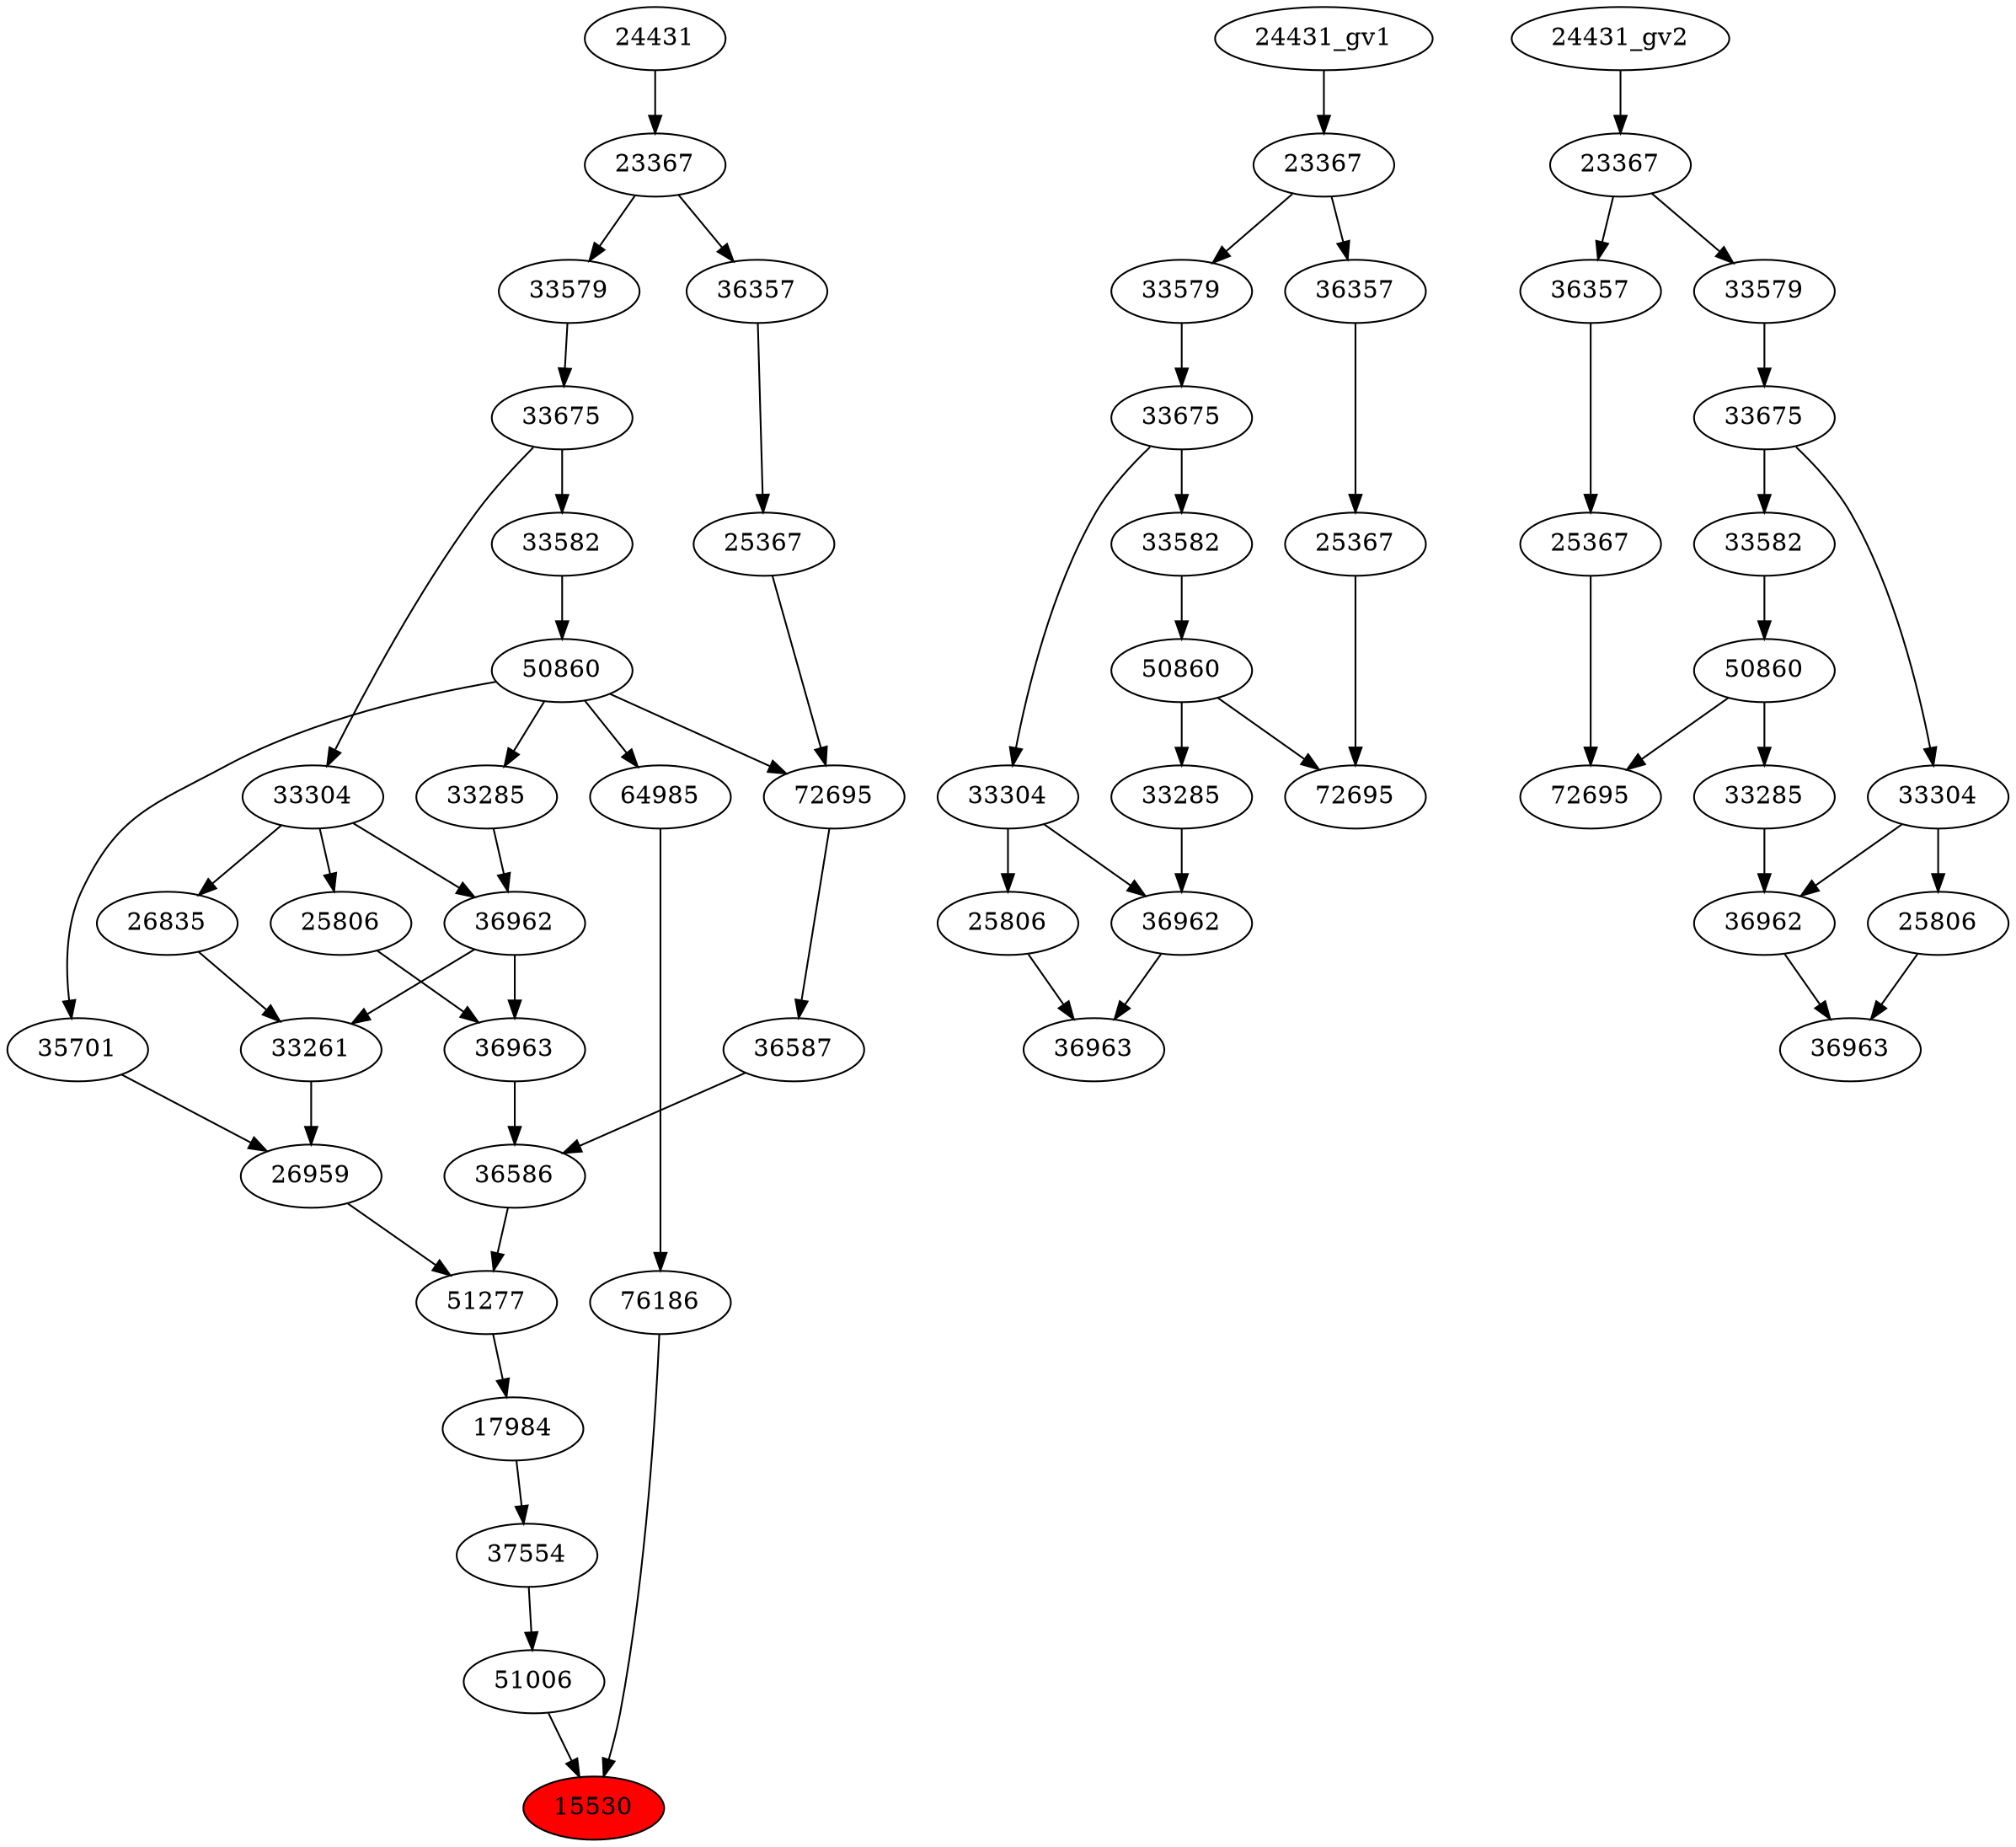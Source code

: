 strict digraph root {
	node [label="\N"];
	{
		node [fillcolor="",
			label="\N",
			style=""
		];
		15530		 [fillcolor=red,
			label=15530,
			style=filled];
		51006		 [label=51006];
		51006 -> 15530;
		76186		 [label=76186];
		76186 -> 15530;
		37554		 [label=37554];
		37554 -> 51006;
		64985		 [label=64985];
		64985 -> 76186;
		17984		 [label=17984];
		17984 -> 37554;
		50860		 [label=50860];
		50860 -> 64985;
		35701		 [label=35701];
		50860 -> 35701;
		72695		 [label=72695];
		50860 -> 72695;
		33285		 [label=33285];
		50860 -> 33285;
		51277		 [label=51277];
		51277 -> 17984;
		33582		 [label=33582];
		33582 -> 50860;
		36586		 [label=36586];
		36586 -> 51277;
		26959		 [label=26959];
		26959 -> 51277;
		33675		 [label=33675];
		33675 -> 33582;
		33304		 [label=33304];
		33675 -> 33304;
		36587		 [label=36587];
		36587 -> 36586;
		36963		 [label=36963];
		36963 -> 36586;
		35701 -> 26959;
		33261		 [label=33261];
		33261 -> 26959;
		33579		 [label=33579];
		33579 -> 33675;
		72695 -> 36587;
		36962		 [label=36962];
		36962 -> 36963;
		36962 -> 33261;
		25806		 [label=25806];
		25806 -> 36963;
		26835		 [label=26835];
		26835 -> 33261;
		23367		 [label=23367];
		23367 -> 33579;
		36357		 [label=36357];
		23367 -> 36357;
		25367		 [label=25367];
		25367 -> 72695;
		33285 -> 36962;
		33304 -> 36962;
		33304 -> 25806;
		33304 -> 26835;
		24431		 [label=24431];
		24431 -> 23367;
		36357 -> 25367;
	}
	{
		node [label="\N"];
		"50860_gv1"		 [label=50860];
		"72695_gv1"		 [label=72695];
		"50860_gv1" -> "72695_gv1";
		"33285_gv1"		 [label=33285];
		"50860_gv1" -> "33285_gv1";
		"33582_gv1"		 [label=33582];
		"33582_gv1" -> "50860_gv1";
		"33675_gv1"		 [label=33675];
		"33675_gv1" -> "33582_gv1";
		"33304_gv1"		 [label=33304];
		"33675_gv1" -> "33304_gv1";
		"33579_gv1"		 [label=33579];
		"33579_gv1" -> "33675_gv1";
		"36963_gv1"		 [label=36963];
		"36962_gv1"		 [label=36962];
		"36962_gv1" -> "36963_gv1";
		"25806_gv1"		 [label=25806];
		"25806_gv1" -> "36963_gv1";
		"23367_gv1"		 [label=23367];
		"23367_gv1" -> "33579_gv1";
		"36357_gv1"		 [label=36357];
		"23367_gv1" -> "36357_gv1";
		"25367_gv1"		 [label=25367];
		"25367_gv1" -> "72695_gv1";
		"33285_gv1" -> "36962_gv1";
		"33304_gv1" -> "36962_gv1";
		"33304_gv1" -> "25806_gv1";
		"24431_gv1" -> "23367_gv1";
		"36357_gv1" -> "25367_gv1";
	}
	{
		node [label="\N"];
		"36963_gv2"		 [label=36963];
		"36962_gv2"		 [label=36962];
		"36962_gv2" -> "36963_gv2";
		"25806_gv2"		 [label=25806];
		"25806_gv2" -> "36963_gv2";
		"72695_gv2"		 [label=72695];
		"50860_gv2"		 [label=50860];
		"50860_gv2" -> "72695_gv2";
		"33285_gv2"		 [label=33285];
		"50860_gv2" -> "33285_gv2";
		"25367_gv2"		 [label=25367];
		"25367_gv2" -> "72695_gv2";
		"33285_gv2" -> "36962_gv2";
		"33304_gv2"		 [label=33304];
		"33304_gv2" -> "36962_gv2";
		"33304_gv2" -> "25806_gv2";
		"33582_gv2"		 [label=33582];
		"33582_gv2" -> "50860_gv2";
		"36357_gv2"		 [label=36357];
		"36357_gv2" -> "25367_gv2";
		"33675_gv2"		 [label=33675];
		"33675_gv2" -> "33304_gv2";
		"33675_gv2" -> "33582_gv2";
		"23367_gv2"		 [label=23367];
		"23367_gv2" -> "36357_gv2";
		"33579_gv2"		 [label=33579];
		"23367_gv2" -> "33579_gv2";
		"33579_gv2" -> "33675_gv2";
		"24431_gv2" -> "23367_gv2";
	}
}
